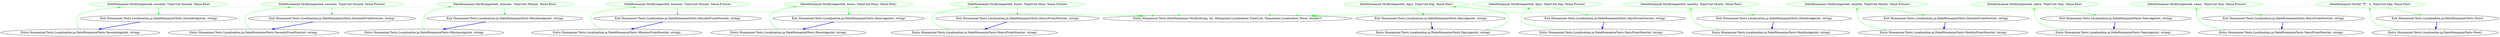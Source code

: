 digraph  {
d3 [label="DateHumanize.Verify(expected, seconds, TimeUnit.Second, Tense.Past)", span="15-15", cluster="Humanizer.Tests.Localisation.ja.DateHumanizeTests.SecondsAgo(int, string)", color=green, community=0];
d2 [label="Entry Humanizer.Tests.Localisation.ja.DateHumanizeTests.SecondsAgo(int, string)", span="13-13", cluster="Humanizer.Tests.Localisation.ja.DateHumanizeTests.SecondsAgo(int, string)"];
d4 [label="Exit Humanizer.Tests.Localisation.ja.DateHumanizeTests.SecondsAgo(int, string)", span="13-13", cluster="Humanizer.Tests.Localisation.ja.DateHumanizeTests.SecondsAgo(int, string)"];
d5 [label="Entry Humanizer.Tests.DateHumanize.Verify(string, int, Humanizer.Localisation.TimeUnit, Humanizer.Localisation.Tense, double?)", span="29-29", cluster="Humanizer.Tests.DateHumanize.Verify(string, int, Humanizer.Localisation.TimeUnit, Humanizer.Localisation.Tense, double?)"];
d7 [label="DateHumanize.Verify(expected, seconds, TimeUnit.Second, Tense.Future)", span="23-23", cluster="Humanizer.Tests.Localisation.ja.DateHumanizeTests.SecondsFromNow(int, string)", color=green, community=0];
d6 [label="Entry Humanizer.Tests.Localisation.ja.DateHumanizeTests.SecondsFromNow(int, string)", span="21-21", cluster="Humanizer.Tests.Localisation.ja.DateHumanizeTests.SecondsFromNow(int, string)"];
d8 [label="Exit Humanizer.Tests.Localisation.ja.DateHumanizeTests.SecondsFromNow(int, string)", span="21-21", cluster="Humanizer.Tests.Localisation.ja.DateHumanizeTests.SecondsFromNow(int, string)"];
d10 [label="DateHumanize.Verify(expected, minutes, TimeUnit.Minute, Tense.Past)", span="31-31", cluster="Humanizer.Tests.Localisation.ja.DateHumanizeTests.MinutesAgo(int, string)", color=green, community=0];
d9 [label="Entry Humanizer.Tests.Localisation.ja.DateHumanizeTests.MinutesAgo(int, string)", span="29-29", cluster="Humanizer.Tests.Localisation.ja.DateHumanizeTests.MinutesAgo(int, string)"];
d11 [label="Exit Humanizer.Tests.Localisation.ja.DateHumanizeTests.MinutesAgo(int, string)", span="29-29", cluster="Humanizer.Tests.Localisation.ja.DateHumanizeTests.MinutesAgo(int, string)"];
d13 [label="DateHumanize.Verify(expected, minutes, TimeUnit.Minute, Tense.Future)", span="39-39", cluster="Humanizer.Tests.Localisation.ja.DateHumanizeTests.MinutesFromNow(int, string)", color=green, community=0];
d12 [label="Entry Humanizer.Tests.Localisation.ja.DateHumanizeTests.MinutesFromNow(int, string)", span="37-37", cluster="Humanizer.Tests.Localisation.ja.DateHumanizeTests.MinutesFromNow(int, string)"];
d14 [label="Exit Humanizer.Tests.Localisation.ja.DateHumanizeTests.MinutesFromNow(int, string)", span="37-37", cluster="Humanizer.Tests.Localisation.ja.DateHumanizeTests.MinutesFromNow(int, string)"];
d16 [label="DateHumanize.Verify(expected, hours, TimeUnit.Hour, Tense.Past)", span="47-47", cluster="Humanizer.Tests.Localisation.ja.DateHumanizeTests.HoursAgo(int, string)", color=green, community=0];
d15 [label="Entry Humanizer.Tests.Localisation.ja.DateHumanizeTests.HoursAgo(int, string)", span="45-45", cluster="Humanizer.Tests.Localisation.ja.DateHumanizeTests.HoursAgo(int, string)"];
d17 [label="Exit Humanizer.Tests.Localisation.ja.DateHumanizeTests.HoursAgo(int, string)", span="45-45", cluster="Humanizer.Tests.Localisation.ja.DateHumanizeTests.HoursAgo(int, string)"];
d19 [label="DateHumanize.Verify(expected, hours, TimeUnit.Hour, Tense.Future)", span="55-55", cluster="Humanizer.Tests.Localisation.ja.DateHumanizeTests.HoursFromNow(int, string)", color=green, community=0];
d18 [label="Entry Humanizer.Tests.Localisation.ja.DateHumanizeTests.HoursFromNow(int, string)", span="53-53", cluster="Humanizer.Tests.Localisation.ja.DateHumanizeTests.HoursFromNow(int, string)"];
d20 [label="Exit Humanizer.Tests.Localisation.ja.DateHumanizeTests.HoursFromNow(int, string)", span="53-53", cluster="Humanizer.Tests.Localisation.ja.DateHumanizeTests.HoursFromNow(int, string)"];
d22 [label="DateHumanize.Verify(expected, days, TimeUnit.Day, Tense.Past)", span="63-63", cluster="Humanizer.Tests.Localisation.ja.DateHumanizeTests.DaysAgo(int, string)", color=green, community=0];
d21 [label="Entry Humanizer.Tests.Localisation.ja.DateHumanizeTests.DaysAgo(int, string)", span="61-61", cluster="Humanizer.Tests.Localisation.ja.DateHumanizeTests.DaysAgo(int, string)"];
d23 [label="Exit Humanizer.Tests.Localisation.ja.DateHumanizeTests.DaysAgo(int, string)", span="61-61", cluster="Humanizer.Tests.Localisation.ja.DateHumanizeTests.DaysAgo(int, string)"];
d25 [label="DateHumanize.Verify(expected, days, TimeUnit.Day, Tense.Future)", span="71-71", cluster="Humanizer.Tests.Localisation.ja.DateHumanizeTests.DaysFromNow(int, string)", color=green, community=0];
d24 [label="Entry Humanizer.Tests.Localisation.ja.DateHumanizeTests.DaysFromNow(int, string)", span="69-69", cluster="Humanizer.Tests.Localisation.ja.DateHumanizeTests.DaysFromNow(int, string)"];
d26 [label="Exit Humanizer.Tests.Localisation.ja.DateHumanizeTests.DaysFromNow(int, string)", span="69-69", cluster="Humanizer.Tests.Localisation.ja.DateHumanizeTests.DaysFromNow(int, string)"];
d28 [label="DateHumanize.Verify(expected, months, TimeUnit.Month, Tense.Past)", span="79-79", cluster="Humanizer.Tests.Localisation.ja.DateHumanizeTests.MonthsAgo(int, string)", color=green, community=0];
d27 [label="Entry Humanizer.Tests.Localisation.ja.DateHumanizeTests.MonthsAgo(int, string)", span="77-77", cluster="Humanizer.Tests.Localisation.ja.DateHumanizeTests.MonthsAgo(int, string)"];
d29 [label="Exit Humanizer.Tests.Localisation.ja.DateHumanizeTests.MonthsAgo(int, string)", span="77-77", cluster="Humanizer.Tests.Localisation.ja.DateHumanizeTests.MonthsAgo(int, string)"];
d31 [label="DateHumanize.Verify(expected, months, TimeUnit.Month, Tense.Future)", span="87-87", cluster="Humanizer.Tests.Localisation.ja.DateHumanizeTests.MonthsFromNow(int, string)", color=green, community=0];
d30 [label="Entry Humanizer.Tests.Localisation.ja.DateHumanizeTests.MonthsFromNow(int, string)", span="85-85", cluster="Humanizer.Tests.Localisation.ja.DateHumanizeTests.MonthsFromNow(int, string)"];
d32 [label="Exit Humanizer.Tests.Localisation.ja.DateHumanizeTests.MonthsFromNow(int, string)", span="85-85", cluster="Humanizer.Tests.Localisation.ja.DateHumanizeTests.MonthsFromNow(int, string)"];
d34 [label="DateHumanize.Verify(expected, years, TimeUnit.Year, Tense.Past)", span="95-95", cluster="Humanizer.Tests.Localisation.ja.DateHumanizeTests.YearsAgo(int, string)", color=green, community=0];
d33 [label="Entry Humanizer.Tests.Localisation.ja.DateHumanizeTests.YearsAgo(int, string)", span="93-93", cluster="Humanizer.Tests.Localisation.ja.DateHumanizeTests.YearsAgo(int, string)"];
d35 [label="Exit Humanizer.Tests.Localisation.ja.DateHumanizeTests.YearsAgo(int, string)", span="93-93", cluster="Humanizer.Tests.Localisation.ja.DateHumanizeTests.YearsAgo(int, string)"];
d37 [label="DateHumanize.Verify(expected, years, TimeUnit.Year, Tense.Future)", span="103-103", cluster="Humanizer.Tests.Localisation.ja.DateHumanizeTests.YearsFromNow(int, string)", color=green, community=0];
d36 [label="Entry Humanizer.Tests.Localisation.ja.DateHumanizeTests.YearsFromNow(int, string)", span="101-101", cluster="Humanizer.Tests.Localisation.ja.DateHumanizeTests.YearsFromNow(int, string)"];
d38 [label="Exit Humanizer.Tests.Localisation.ja.DateHumanizeTests.YearsFromNow(int, string)", span="101-101", cluster="Humanizer.Tests.Localisation.ja.DateHumanizeTests.YearsFromNow(int, string)"];
d40 [label="DateHumanize.Verify(''今'', 0, TimeUnit.Day, Tense.Past)", span="109-109", cluster="Humanizer.Tests.Localisation.ja.DateHumanizeTests.Now()", color=green, community=0];
d39 [label="Entry Humanizer.Tests.Localisation.ja.DateHumanizeTests.Now()", span="107-107", cluster="Humanizer.Tests.Localisation.ja.DateHumanizeTests.Now()"];
d41 [label="Exit Humanizer.Tests.Localisation.ja.DateHumanizeTests.Now()", span="107-107", cluster="Humanizer.Tests.Localisation.ja.DateHumanizeTests.Now()"];
d3 -> d4  [key=0, style=solid, color=green];
d3 -> d5  [key=2, style=dotted, color=green];
d2 -> d3  [key=0, style=solid, color=green];
d4 -> d2  [key=0, style=bold, color=blue];
d7 -> d8  [key=0, style=solid, color=green];
d7 -> d5  [key=2, style=dotted, color=green];
d6 -> d7  [key=0, style=solid, color=green];
d8 -> d6  [key=0, style=bold, color=blue];
d10 -> d11  [key=0, style=solid, color=green];
d10 -> d5  [key=2, style=dotted, color=green];
d9 -> d10  [key=0, style=solid, color=green];
d11 -> d9  [key=0, style=bold, color=blue];
d13 -> d14  [key=0, style=solid, color=green];
d13 -> d5  [key=2, style=dotted, color=green];
d12 -> d13  [key=0, style=solid, color=green];
d14 -> d12  [key=0, style=bold, color=blue];
d16 -> d17  [key=0, style=solid, color=green];
d16 -> d5  [key=2, style=dotted, color=green];
d15 -> d16  [key=0, style=solid, color=green];
d17 -> d15  [key=0, style=bold, color=blue];
d19 -> d20  [key=0, style=solid, color=green];
d19 -> d5  [key=2, style=dotted, color=green];
d18 -> d19  [key=0, style=solid, color=green];
d20 -> d18  [key=0, style=bold, color=blue];
d22 -> d23  [key=0, style=solid, color=green];
d22 -> d5  [key=2, style=dotted, color=green];
d21 -> d22  [key=0, style=solid, color=green];
d23 -> d21  [key=0, style=bold, color=blue];
d25 -> d26  [key=0, style=solid, color=green];
d25 -> d5  [key=2, style=dotted, color=green];
d24 -> d25  [key=0, style=solid, color=green];
d26 -> d24  [key=0, style=bold, color=blue];
d28 -> d29  [key=0, style=solid, color=green];
d28 -> d5  [key=2, style=dotted, color=green];
d27 -> d28  [key=0, style=solid, color=green];
d29 -> d27  [key=0, style=bold, color=blue];
d31 -> d32  [key=0, style=solid, color=green];
d31 -> d5  [key=2, style=dotted, color=green];
d30 -> d31  [key=0, style=solid, color=green];
d32 -> d30  [key=0, style=bold, color=blue];
d34 -> d35  [key=0, style=solid, color=green];
d34 -> d5  [key=2, style=dotted, color=green];
d33 -> d34  [key=0, style=solid, color=green];
d35 -> d33  [key=0, style=bold, color=blue];
d37 -> d38  [key=0, style=solid, color=green];
d37 -> d5  [key=2, style=dotted, color=green];
d36 -> d37  [key=0, style=solid, color=green];
d38 -> d36  [key=0, style=bold, color=blue];
d40 -> d41  [key=0, style=solid, color=green];
d40 -> d5  [key=2, style=dotted, color=green];
d39 -> d40  [key=0, style=solid, color=green];
d41 -> d39  [key=0, style=bold, color=blue];
}

